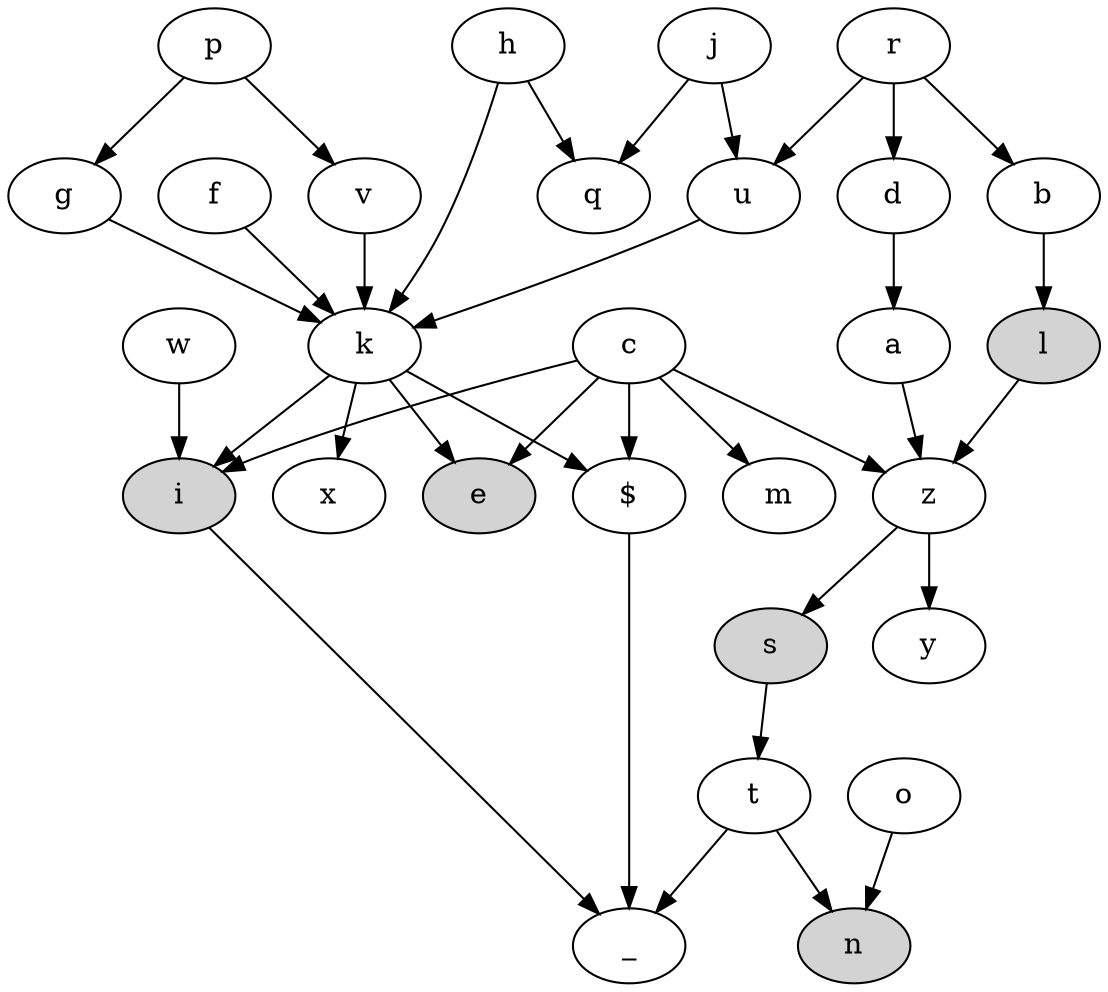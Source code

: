 digraph dependencies {

    n [style=filled];
    i [style=filled];
    s [style=filled];
    e [style=filled];
    l [style=filled];

    "$" -> _;
    t -> n;
    t -> _;
    i -> _;
    w -> i;
    o -> n;
    s -> t;
    z -> s;
    z -> y;
    a -> z;
    d -> a;
    c -> z;
    c -> e;
    c -> i;
    c -> "$";
    c -> m;
    l -> z;
    b -> l;
    k -> i;
    k -> "$";
    k -> e;
    k -> x;
    g -> k;
    v -> k;
    f -> k;
    p -> g;
    p -> v;
    u -> k;
    j -> u;
    j -> q;
    r -> d;
    r -> u;
    r -> b;
    h -> k;
    h -> q;
}